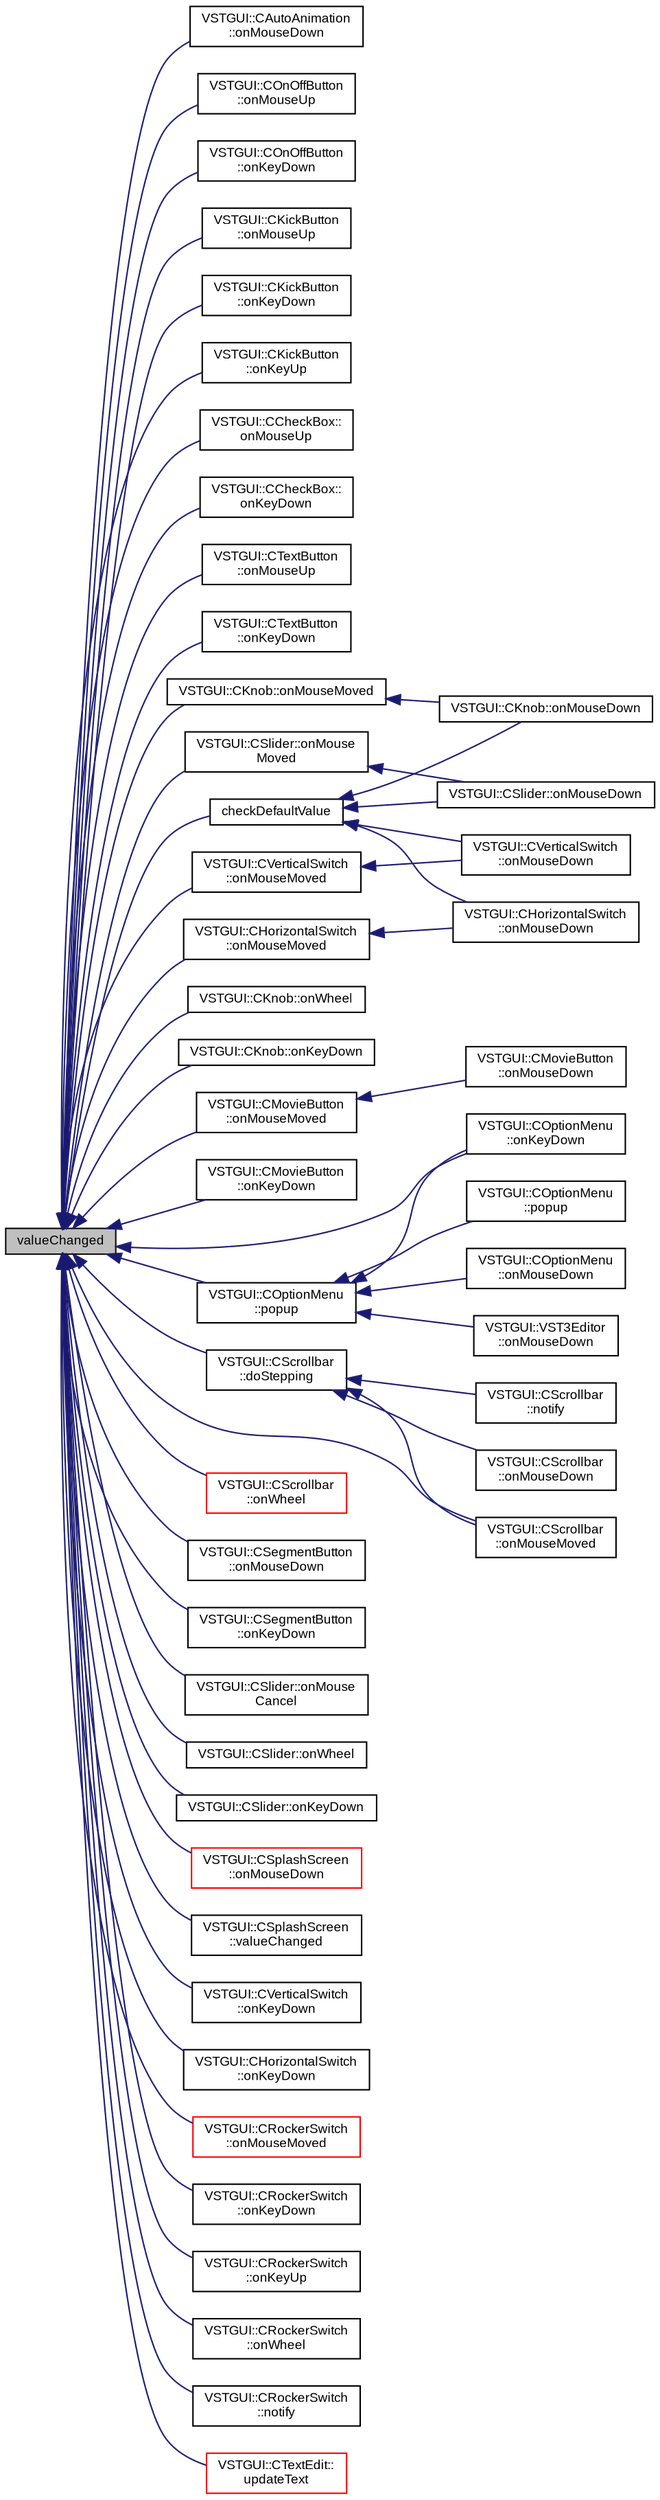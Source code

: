 digraph "valueChanged"
{
  bgcolor="transparent";
  edge [fontname="Arial",fontsize="9",labelfontname="Arial",labelfontsize="9"];
  node [fontname="Arial",fontsize="9",shape=record];
  rankdir="LR";
  Node1 [label="valueChanged",height=0.2,width=0.4,color="black", fillcolor="grey75", style="filled" fontcolor="black"];
  Node1 -> Node2 [dir="back",color="midnightblue",fontsize="9",style="solid",fontname="Arial"];
  Node2 [label="VSTGUI::CAutoAnimation\l::onMouseDown",height=0.2,width=0.4,color="black",URL="$class_v_s_t_g_u_i_1_1_c_auto_animation.html#af5e4151d575380ad56bf87893631f03d",tooltip="called when a mouse down event occurs "];
  Node1 -> Node3 [dir="back",color="midnightblue",fontsize="9",style="solid",fontname="Arial"];
  Node3 [label="VSTGUI::COnOffButton\l::onMouseUp",height=0.2,width=0.4,color="black",URL="$class_v_s_t_g_u_i_1_1_c_on_off_button.html#a25821e254b2ee5fabdda756c1c301fc0",tooltip="called when a mouse up event occurs "];
  Node1 -> Node4 [dir="back",color="midnightblue",fontsize="9",style="solid",fontname="Arial"];
  Node4 [label="VSTGUI::COnOffButton\l::onKeyDown",height=0.2,width=0.4,color="black",URL="$class_v_s_t_g_u_i_1_1_c_on_off_button.html#ab3e92822dfb33fc98af5cc4d4d65768d",tooltip="called if a key down event occurs and this view has focus "];
  Node1 -> Node5 [dir="back",color="midnightblue",fontsize="9",style="solid",fontname="Arial"];
  Node5 [label="VSTGUI::CKickButton\l::onMouseUp",height=0.2,width=0.4,color="black",URL="$class_v_s_t_g_u_i_1_1_c_kick_button.html#a25821e254b2ee5fabdda756c1c301fc0",tooltip="called when a mouse up event occurs "];
  Node1 -> Node6 [dir="back",color="midnightblue",fontsize="9",style="solid",fontname="Arial"];
  Node6 [label="VSTGUI::CKickButton\l::onKeyDown",height=0.2,width=0.4,color="black",URL="$class_v_s_t_g_u_i_1_1_c_kick_button.html#ab3e92822dfb33fc98af5cc4d4d65768d",tooltip="called if a key down event occurs and this view has focus "];
  Node1 -> Node7 [dir="back",color="midnightblue",fontsize="9",style="solid",fontname="Arial"];
  Node7 [label="VSTGUI::CKickButton\l::onKeyUp",height=0.2,width=0.4,color="black",URL="$class_v_s_t_g_u_i_1_1_c_kick_button.html#ac50da528f8b849272593684073541b3b",tooltip="called if a key up event occurs and this view has focus "];
  Node1 -> Node8 [dir="back",color="midnightblue",fontsize="9",style="solid",fontname="Arial"];
  Node8 [label="VSTGUI::CCheckBox::\lonMouseUp",height=0.2,width=0.4,color="black",URL="$class_v_s_t_g_u_i_1_1_c_check_box.html#a25821e254b2ee5fabdda756c1c301fc0",tooltip="called when a mouse up event occurs "];
  Node1 -> Node9 [dir="back",color="midnightblue",fontsize="9",style="solid",fontname="Arial"];
  Node9 [label="VSTGUI::CCheckBox::\lonKeyDown",height=0.2,width=0.4,color="black",URL="$class_v_s_t_g_u_i_1_1_c_check_box.html#ab3e92822dfb33fc98af5cc4d4d65768d",tooltip="called if a key down event occurs and this view has focus "];
  Node1 -> Node10 [dir="back",color="midnightblue",fontsize="9",style="solid",fontname="Arial"];
  Node10 [label="VSTGUI::CTextButton\l::onMouseUp",height=0.2,width=0.4,color="black",URL="$class_v_s_t_g_u_i_1_1_c_text_button.html#a25821e254b2ee5fabdda756c1c301fc0",tooltip="called when a mouse up event occurs "];
  Node1 -> Node11 [dir="back",color="midnightblue",fontsize="9",style="solid",fontname="Arial"];
  Node11 [label="VSTGUI::CTextButton\l::onKeyDown",height=0.2,width=0.4,color="black",URL="$class_v_s_t_g_u_i_1_1_c_text_button.html#ab3e92822dfb33fc98af5cc4d4d65768d",tooltip="called if a key down event occurs and this view has focus "];
  Node1 -> Node12 [dir="back",color="midnightblue",fontsize="9",style="solid",fontname="Arial"];
  Node12 [label="checkDefaultValue",height=0.2,width=0.4,color="black",URL="$class_v_s_t_g_u_i_1_1_c_control.html#a5b0ed7ded11a5b04a43b49dd15a85190"];
  Node12 -> Node13 [dir="back",color="midnightblue",fontsize="9",style="solid",fontname="Arial"];
  Node13 [label="VSTGUI::CKnob::onMouseDown",height=0.2,width=0.4,color="black",URL="$class_v_s_t_g_u_i_1_1_c_knob.html#af5e4151d575380ad56bf87893631f03d",tooltip="called when a mouse down event occurs "];
  Node12 -> Node14 [dir="back",color="midnightblue",fontsize="9",style="solid",fontname="Arial"];
  Node14 [label="VSTGUI::CSlider::onMouseDown",height=0.2,width=0.4,color="black",URL="$class_v_s_t_g_u_i_1_1_c_slider.html#af5e4151d575380ad56bf87893631f03d",tooltip="called when a mouse down event occurs "];
  Node12 -> Node15 [dir="back",color="midnightblue",fontsize="9",style="solid",fontname="Arial"];
  Node15 [label="VSTGUI::CVerticalSwitch\l::onMouseDown",height=0.2,width=0.4,color="black",URL="$class_v_s_t_g_u_i_1_1_c_vertical_switch.html#af5e4151d575380ad56bf87893631f03d",tooltip="called when a mouse down event occurs "];
  Node12 -> Node16 [dir="back",color="midnightblue",fontsize="9",style="solid",fontname="Arial"];
  Node16 [label="VSTGUI::CHorizontalSwitch\l::onMouseDown",height=0.2,width=0.4,color="black",URL="$class_v_s_t_g_u_i_1_1_c_horizontal_switch.html#af5e4151d575380ad56bf87893631f03d",tooltip="called when a mouse down event occurs "];
  Node1 -> Node17 [dir="back",color="midnightblue",fontsize="9",style="solid",fontname="Arial"];
  Node17 [label="VSTGUI::CKnob::onMouseMoved",height=0.2,width=0.4,color="black",URL="$class_v_s_t_g_u_i_1_1_c_knob.html#ac8855959285a9555faaa8b0313e07027",tooltip="called when a mouse move event occurs "];
  Node17 -> Node13 [dir="back",color="midnightblue",fontsize="9",style="solid",fontname="Arial"];
  Node1 -> Node18 [dir="back",color="midnightblue",fontsize="9",style="solid",fontname="Arial"];
  Node18 [label="VSTGUI::CKnob::onWheel",height=0.2,width=0.4,color="black",URL="$class_v_s_t_g_u_i_1_1_c_knob.html#aff7d0cc32cff2cc6fb023b227c9f6cb4",tooltip="called if a mouse wheel event is happening over this view "];
  Node1 -> Node19 [dir="back",color="midnightblue",fontsize="9",style="solid",fontname="Arial"];
  Node19 [label="VSTGUI::CKnob::onKeyDown",height=0.2,width=0.4,color="black",URL="$class_v_s_t_g_u_i_1_1_c_knob.html#ab3e92822dfb33fc98af5cc4d4d65768d",tooltip="called if a key down event occurs and this view has focus "];
  Node1 -> Node20 [dir="back",color="midnightblue",fontsize="9",style="solid",fontname="Arial"];
  Node20 [label="VSTGUI::CMovieButton\l::onMouseMoved",height=0.2,width=0.4,color="black",URL="$class_v_s_t_g_u_i_1_1_c_movie_button.html#ac8855959285a9555faaa8b0313e07027",tooltip="called when a mouse move event occurs "];
  Node20 -> Node21 [dir="back",color="midnightblue",fontsize="9",style="solid",fontname="Arial"];
  Node21 [label="VSTGUI::CMovieButton\l::onMouseDown",height=0.2,width=0.4,color="black",URL="$class_v_s_t_g_u_i_1_1_c_movie_button.html#af5e4151d575380ad56bf87893631f03d",tooltip="called when a mouse down event occurs "];
  Node1 -> Node22 [dir="back",color="midnightblue",fontsize="9",style="solid",fontname="Arial"];
  Node22 [label="VSTGUI::CMovieButton\l::onKeyDown",height=0.2,width=0.4,color="black",URL="$class_v_s_t_g_u_i_1_1_c_movie_button.html#ab3e92822dfb33fc98af5cc4d4d65768d",tooltip="called if a key down event occurs and this view has focus "];
  Node1 -> Node23 [dir="back",color="midnightblue",fontsize="9",style="solid",fontname="Arial"];
  Node23 [label="VSTGUI::COptionMenu\l::onKeyDown",height=0.2,width=0.4,color="black",URL="$class_v_s_t_g_u_i_1_1_c_option_menu.html#ab3e92822dfb33fc98af5cc4d4d65768d",tooltip="called if a key down event occurs and this view has focus "];
  Node1 -> Node24 [dir="back",color="midnightblue",fontsize="9",style="solid",fontname="Arial"];
  Node24 [label="VSTGUI::COptionMenu\l::popup",height=0.2,width=0.4,color="black",URL="$class_v_s_t_g_u_i_1_1_c_option_menu.html#ae16683842653f97cac2c61e255bdfc53",tooltip="pops up menu "];
  Node24 -> Node23 [dir="back",color="midnightblue",fontsize="9",style="solid",fontname="Arial"];
  Node24 -> Node25 [dir="back",color="midnightblue",fontsize="9",style="solid",fontname="Arial"];
  Node25 [label="VSTGUI::COptionMenu\l::popup",height=0.2,width=0.4,color="black",URL="$class_v_s_t_g_u_i_1_1_c_option_menu.html#a4f4bb4ba2aa2b7a347f9de2c3da1a265",tooltip="pops up menu at frameLocation "];
  Node24 -> Node26 [dir="back",color="midnightblue",fontsize="9",style="solid",fontname="Arial"];
  Node26 [label="VSTGUI::COptionMenu\l::onMouseDown",height=0.2,width=0.4,color="black",URL="$class_v_s_t_g_u_i_1_1_c_option_menu.html#af5e4151d575380ad56bf87893631f03d",tooltip="called when a mouse down event occurs "];
  Node24 -> Node27 [dir="back",color="midnightblue",fontsize="9",style="solid",fontname="Arial"];
  Node27 [label="VSTGUI::VST3Editor\l::onMouseDown",height=0.2,width=0.4,color="black",URL="$class_v_s_t_g_u_i_1_1_v_s_t3_editor.html#a4305e69d2e6fc870a37b123050120e13",tooltip="a mouse down event happend on the frame at position where. If the observer handles this..."];
  Node1 -> Node28 [dir="back",color="midnightblue",fontsize="9",style="solid",fontname="Arial"];
  Node28 [label="VSTGUI::CScrollbar\l::doStepping",height=0.2,width=0.4,color="black",URL="$class_v_s_t_g_u_i_1_1_c_scrollbar.html#ab6bb41ccb6ded84439a3bee1349f21da"];
  Node28 -> Node29 [dir="back",color="midnightblue",fontsize="9",style="solid",fontname="Arial"];
  Node29 [label="VSTGUI::CScrollbar\l::notify",height=0.2,width=0.4,color="black",URL="$class_v_s_t_g_u_i_1_1_c_scrollbar.html#a15414e56ad0060f4b50f81ff44ad2a3e"];
  Node28 -> Node30 [dir="back",color="midnightblue",fontsize="9",style="solid",fontname="Arial"];
  Node30 [label="VSTGUI::CScrollbar\l::onMouseDown",height=0.2,width=0.4,color="black",URL="$class_v_s_t_g_u_i_1_1_c_scrollbar.html#af5e4151d575380ad56bf87893631f03d",tooltip="called when a mouse down event occurs "];
  Node28 -> Node31 [dir="back",color="midnightblue",fontsize="9",style="solid",fontname="Arial"];
  Node31 [label="VSTGUI::CScrollbar\l::onMouseMoved",height=0.2,width=0.4,color="black",URL="$class_v_s_t_g_u_i_1_1_c_scrollbar.html#ac8855959285a9555faaa8b0313e07027",tooltip="called when a mouse move event occurs "];
  Node1 -> Node31 [dir="back",color="midnightblue",fontsize="9",style="solid",fontname="Arial"];
  Node1 -> Node32 [dir="back",color="midnightblue",fontsize="9",style="solid",fontname="Arial"];
  Node32 [label="VSTGUI::CScrollbar\l::onWheel",height=0.2,width=0.4,color="red",URL="$class_v_s_t_g_u_i_1_1_c_scrollbar.html#a6d88a500ad5bcf0664cffac0fc0adac2",tooltip="called if a mouse wheel event is happening over this view "];
  Node1 -> Node33 [dir="back",color="midnightblue",fontsize="9",style="solid",fontname="Arial"];
  Node33 [label="VSTGUI::CSegmentButton\l::onMouseDown",height=0.2,width=0.4,color="black",URL="$class_v_s_t_g_u_i_1_1_c_segment_button.html#af5e4151d575380ad56bf87893631f03d",tooltip="called when a mouse down event occurs "];
  Node1 -> Node34 [dir="back",color="midnightblue",fontsize="9",style="solid",fontname="Arial"];
  Node34 [label="VSTGUI::CSegmentButton\l::onKeyDown",height=0.2,width=0.4,color="black",URL="$class_v_s_t_g_u_i_1_1_c_segment_button.html#ab3e92822dfb33fc98af5cc4d4d65768d",tooltip="called if a key down event occurs and this view has focus "];
  Node1 -> Node35 [dir="back",color="midnightblue",fontsize="9",style="solid",fontname="Arial"];
  Node35 [label="VSTGUI::CSlider::onMouse\lCancel",height=0.2,width=0.4,color="black",URL="$class_v_s_t_g_u_i_1_1_c_slider.html#a5229f5e751d2e25e9d81ba619455a25c",tooltip="called when mouse tracking should be canceled "];
  Node1 -> Node36 [dir="back",color="midnightblue",fontsize="9",style="solid",fontname="Arial"];
  Node36 [label="VSTGUI::CSlider::onMouse\lMoved",height=0.2,width=0.4,color="black",URL="$class_v_s_t_g_u_i_1_1_c_slider.html#ac8855959285a9555faaa8b0313e07027",tooltip="called when a mouse move event occurs "];
  Node36 -> Node14 [dir="back",color="midnightblue",fontsize="9",style="solid",fontname="Arial"];
  Node1 -> Node37 [dir="back",color="midnightblue",fontsize="9",style="solid",fontname="Arial"];
  Node37 [label="VSTGUI::CSlider::onWheel",height=0.2,width=0.4,color="black",URL="$class_v_s_t_g_u_i_1_1_c_slider.html#aff7d0cc32cff2cc6fb023b227c9f6cb4",tooltip="called if a mouse wheel event is happening over this view "];
  Node1 -> Node38 [dir="back",color="midnightblue",fontsize="9",style="solid",fontname="Arial"];
  Node38 [label="VSTGUI::CSlider::onKeyDown",height=0.2,width=0.4,color="black",URL="$class_v_s_t_g_u_i_1_1_c_slider.html#ab3e92822dfb33fc98af5cc4d4d65768d",tooltip="called if a key down event occurs and this view has focus "];
  Node1 -> Node39 [dir="back",color="midnightblue",fontsize="9",style="solid",fontname="Arial"];
  Node39 [label="VSTGUI::CSplashScreen\l::onMouseDown",height=0.2,width=0.4,color="red",URL="$class_v_s_t_g_u_i_1_1_c_splash_screen.html#af5e4151d575380ad56bf87893631f03d",tooltip="called when a mouse down event occurs "];
  Node1 -> Node40 [dir="back",color="midnightblue",fontsize="9",style="solid",fontname="Arial"];
  Node40 [label="VSTGUI::CSplashScreen\l::valueChanged",height=0.2,width=0.4,color="black",URL="$class_v_s_t_g_u_i_1_1_c_splash_screen.html#a9e11979012090b0ff41c3f59aef6023d"];
  Node1 -> Node41 [dir="back",color="midnightblue",fontsize="9",style="solid",fontname="Arial"];
  Node41 [label="VSTGUI::CVerticalSwitch\l::onMouseMoved",height=0.2,width=0.4,color="black",URL="$class_v_s_t_g_u_i_1_1_c_vertical_switch.html#ac8855959285a9555faaa8b0313e07027",tooltip="called when a mouse move event occurs "];
  Node41 -> Node15 [dir="back",color="midnightblue",fontsize="9",style="solid",fontname="Arial"];
  Node1 -> Node42 [dir="back",color="midnightblue",fontsize="9",style="solid",fontname="Arial"];
  Node42 [label="VSTGUI::CVerticalSwitch\l::onKeyDown",height=0.2,width=0.4,color="black",URL="$class_v_s_t_g_u_i_1_1_c_vertical_switch.html#ab3e92822dfb33fc98af5cc4d4d65768d",tooltip="called if a key down event occurs and this view has focus "];
  Node1 -> Node43 [dir="back",color="midnightblue",fontsize="9",style="solid",fontname="Arial"];
  Node43 [label="VSTGUI::CHorizontalSwitch\l::onMouseMoved",height=0.2,width=0.4,color="black",URL="$class_v_s_t_g_u_i_1_1_c_horizontal_switch.html#ac8855959285a9555faaa8b0313e07027",tooltip="called when a mouse move event occurs "];
  Node43 -> Node16 [dir="back",color="midnightblue",fontsize="9",style="solid",fontname="Arial"];
  Node1 -> Node44 [dir="back",color="midnightblue",fontsize="9",style="solid",fontname="Arial"];
  Node44 [label="VSTGUI::CHorizontalSwitch\l::onKeyDown",height=0.2,width=0.4,color="black",URL="$class_v_s_t_g_u_i_1_1_c_horizontal_switch.html#ab3e92822dfb33fc98af5cc4d4d65768d",tooltip="called if a key down event occurs and this view has focus "];
  Node1 -> Node45 [dir="back",color="midnightblue",fontsize="9",style="solid",fontname="Arial"];
  Node45 [label="VSTGUI::CRockerSwitch\l::onMouseMoved",height=0.2,width=0.4,color="red",URL="$class_v_s_t_g_u_i_1_1_c_rocker_switch.html#ac8855959285a9555faaa8b0313e07027",tooltip="called when a mouse move event occurs "];
  Node1 -> Node46 [dir="back",color="midnightblue",fontsize="9",style="solid",fontname="Arial"];
  Node46 [label="VSTGUI::CRockerSwitch\l::onKeyDown",height=0.2,width=0.4,color="black",URL="$class_v_s_t_g_u_i_1_1_c_rocker_switch.html#ab3e92822dfb33fc98af5cc4d4d65768d",tooltip="called if a key down event occurs and this view has focus "];
  Node1 -> Node47 [dir="back",color="midnightblue",fontsize="9",style="solid",fontname="Arial"];
  Node47 [label="VSTGUI::CRockerSwitch\l::onKeyUp",height=0.2,width=0.4,color="black",URL="$class_v_s_t_g_u_i_1_1_c_rocker_switch.html#ac50da528f8b849272593684073541b3b",tooltip="called if a key up event occurs and this view has focus "];
  Node1 -> Node48 [dir="back",color="midnightblue",fontsize="9",style="solid",fontname="Arial"];
  Node48 [label="VSTGUI::CRockerSwitch\l::onWheel",height=0.2,width=0.4,color="black",URL="$class_v_s_t_g_u_i_1_1_c_rocker_switch.html#aff7d0cc32cff2cc6fb023b227c9f6cb4",tooltip="called if a mouse wheel event is happening over this view "];
  Node1 -> Node49 [dir="back",color="midnightblue",fontsize="9",style="solid",fontname="Arial"];
  Node49 [label="VSTGUI::CRockerSwitch\l::notify",height=0.2,width=0.4,color="black",URL="$class_v_s_t_g_u_i_1_1_c_rocker_switch.html#a15414e56ad0060f4b50f81ff44ad2a3e"];
  Node1 -> Node50 [dir="back",color="midnightblue",fontsize="9",style="solid",fontname="Arial"];
  Node50 [label="VSTGUI::CTextEdit::\lupdateText",height=0.2,width=0.4,color="red",URL="$class_v_s_t_g_u_i_1_1_c_text_edit.html#aa82b02c80ace5d87a049c6ef8278ccf7"];
}
